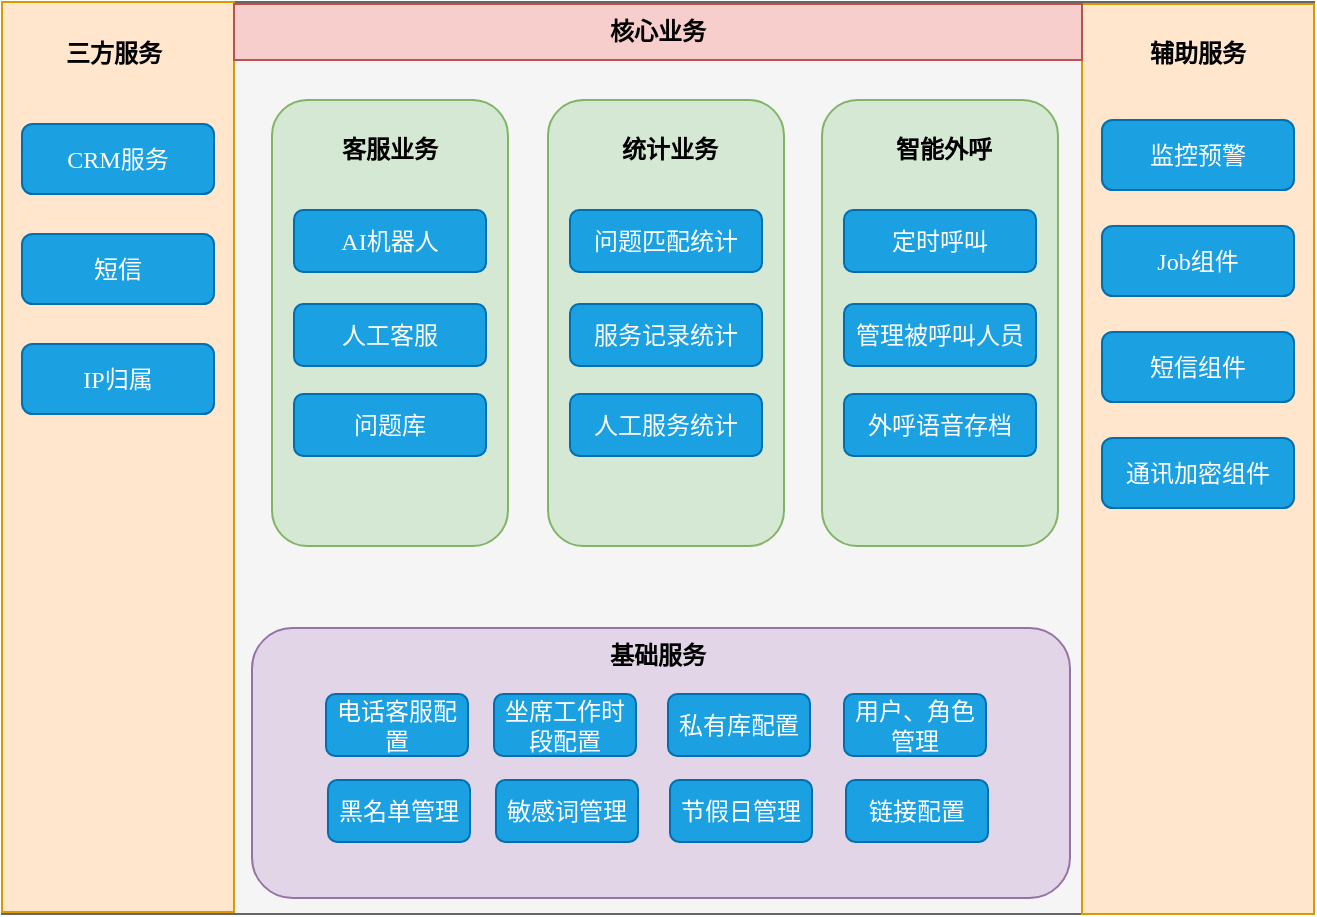 <mxfile version="22.1.1" type="github">
  <diagram name="第 1 页" id="GnDO6N3DueWJBPkfXjhA">
    <mxGraphModel dx="1434" dy="746" grid="0" gridSize="10" guides="1" tooltips="1" connect="1" arrows="1" fold="1" page="0" pageScale="1" pageWidth="827" pageHeight="1169" math="0" shadow="0">
      <root>
        <mxCell id="0" />
        <mxCell id="1" parent="0" />
        <mxCell id="sUnTjPVfXL3tDDWwX9w4-1" value="" style="rounded=0;whiteSpace=wrap;html=1;strokeColor=#666666;fillColor=#f5f5f5;fontColor=#333333;fontFamily=Tahoma;" vertex="1" parent="1">
          <mxGeometry x="43" y="83" width="656" height="456" as="geometry" />
        </mxCell>
        <mxCell id="sUnTjPVfXL3tDDWwX9w4-2" value="" style="rounded=0;whiteSpace=wrap;html=1;strokeColor=#d79b00;fillColor=#ffe6cc;fontFamily=Tahoma;" vertex="1" parent="1">
          <mxGeometry x="43" y="83" width="116" height="455" as="geometry" />
        </mxCell>
        <mxCell id="sUnTjPVfXL3tDDWwX9w4-3" value="" style="rounded=0;whiteSpace=wrap;html=1;strokeColor=#d79b00;fillColor=#ffe6cc;fontFamily=Tahoma;" vertex="1" parent="1">
          <mxGeometry x="583" y="84" width="116" height="455" as="geometry" />
        </mxCell>
        <mxCell id="sUnTjPVfXL3tDDWwX9w4-4" value="三方服务" style="text;html=1;strokeColor=none;fillColor=none;align=center;verticalAlign=middle;whiteSpace=wrap;rounded=0;fontStyle=1;fontFamily=Tahoma;" vertex="1" parent="1">
          <mxGeometry x="69" y="94" width="60" height="30" as="geometry" />
        </mxCell>
        <mxCell id="sUnTjPVfXL3tDDWwX9w4-5" value="辅助服务" style="text;html=1;strokeColor=none;fillColor=none;align=center;verticalAlign=middle;whiteSpace=wrap;rounded=0;fontStyle=1;fontFamily=Tahoma;" vertex="1" parent="1">
          <mxGeometry x="611" y="94" width="60" height="30" as="geometry" />
        </mxCell>
        <mxCell id="sUnTjPVfXL3tDDWwX9w4-6" value="核心业务" style="rounded=0;whiteSpace=wrap;html=1;strokeColor=#b85450;fontStyle=1;fillColor=#f8cecc;fontFamily=Tahoma;" vertex="1" parent="1">
          <mxGeometry x="159" y="84" width="424" height="28" as="geometry" />
        </mxCell>
        <mxCell id="sUnTjPVfXL3tDDWwX9w4-7" value="" style="rounded=1;whiteSpace=wrap;html=1;fillColor=#d5e8d4;strokeColor=#82b366;fontFamily=Tahoma;" vertex="1" parent="1">
          <mxGeometry x="178" y="132" width="118" height="223" as="geometry" />
        </mxCell>
        <mxCell id="sUnTjPVfXL3tDDWwX9w4-8" value="" style="rounded=1;whiteSpace=wrap;html=1;fillColor=#d5e8d4;strokeColor=#82b366;fontFamily=Tahoma;" vertex="1" parent="1">
          <mxGeometry x="316" y="132" width="118" height="223" as="geometry" />
        </mxCell>
        <mxCell id="sUnTjPVfXL3tDDWwX9w4-9" value="" style="rounded=1;whiteSpace=wrap;html=1;fillColor=#d5e8d4;strokeColor=#82b366;fontFamily=Tahoma;" vertex="1" parent="1">
          <mxGeometry x="453" y="132" width="118" height="223" as="geometry" />
        </mxCell>
        <mxCell id="sUnTjPVfXL3tDDWwX9w4-10" value="" style="rounded=1;whiteSpace=wrap;html=1;fillColor=#e1d5e7;strokeColor=#9673a6;fontFamily=Tahoma;" vertex="1" parent="1">
          <mxGeometry x="168" y="396" width="409" height="135" as="geometry" />
        </mxCell>
        <mxCell id="sUnTjPVfXL3tDDWwX9w4-11" value="客服业务" style="text;html=1;strokeColor=none;fillColor=none;align=center;verticalAlign=middle;whiteSpace=wrap;rounded=0;fontStyle=1;fontFamily=Tahoma;" vertex="1" parent="1">
          <mxGeometry x="207" y="142" width="60" height="30" as="geometry" />
        </mxCell>
        <mxCell id="sUnTjPVfXL3tDDWwX9w4-12" value="统计业务" style="text;html=1;strokeColor=none;fillColor=none;align=center;verticalAlign=middle;whiteSpace=wrap;rounded=0;fontStyle=1;fontFamily=Tahoma;" vertex="1" parent="1">
          <mxGeometry x="347" y="142" width="60" height="30" as="geometry" />
        </mxCell>
        <mxCell id="sUnTjPVfXL3tDDWwX9w4-13" value="智能外呼" style="text;html=1;strokeColor=none;fillColor=none;align=center;verticalAlign=middle;whiteSpace=wrap;rounded=0;fontStyle=1;fontFamily=Tahoma;" vertex="1" parent="1">
          <mxGeometry x="484" y="142" width="60" height="30" as="geometry" />
        </mxCell>
        <mxCell id="sUnTjPVfXL3tDDWwX9w4-14" value="AI机器人" style="rounded=1;whiteSpace=wrap;html=1;fillColor=#1ba1e2;fontColor=#ffffff;strokeColor=#006EAF;fontFamily=Tahoma;" vertex="1" parent="1">
          <mxGeometry x="189" y="187" width="96" height="31" as="geometry" />
        </mxCell>
        <mxCell id="sUnTjPVfXL3tDDWwX9w4-15" value="人工客服" style="rounded=1;whiteSpace=wrap;html=1;fillColor=#1ba1e2;fontColor=#ffffff;strokeColor=#006EAF;fontFamily=Tahoma;" vertex="1" parent="1">
          <mxGeometry x="189" y="234" width="96" height="31" as="geometry" />
        </mxCell>
        <mxCell id="sUnTjPVfXL3tDDWwX9w4-16" value="问题库" style="rounded=1;whiteSpace=wrap;html=1;fillColor=#1ba1e2;fontColor=#ffffff;strokeColor=#006EAF;fontFamily=Tahoma;" vertex="1" parent="1">
          <mxGeometry x="189" y="279" width="96" height="31" as="geometry" />
        </mxCell>
        <mxCell id="sUnTjPVfXL3tDDWwX9w4-17" value="问题匹配统计" style="rounded=1;whiteSpace=wrap;html=1;fillColor=#1ba1e2;fontColor=#ffffff;strokeColor=#006EAF;fontFamily=Tahoma;" vertex="1" parent="1">
          <mxGeometry x="327" y="187" width="96" height="31" as="geometry" />
        </mxCell>
        <mxCell id="sUnTjPVfXL3tDDWwX9w4-18" value="服务记录统计" style="rounded=1;whiteSpace=wrap;html=1;fillColor=#1ba1e2;fontColor=#ffffff;strokeColor=#006EAF;fontFamily=Tahoma;" vertex="1" parent="1">
          <mxGeometry x="327" y="234" width="96" height="31" as="geometry" />
        </mxCell>
        <mxCell id="sUnTjPVfXL3tDDWwX9w4-19" value="人工服务统计" style="rounded=1;whiteSpace=wrap;html=1;fillColor=#1ba1e2;fontColor=#ffffff;strokeColor=#006EAF;fontFamily=Tahoma;" vertex="1" parent="1">
          <mxGeometry x="327" y="279" width="96" height="31" as="geometry" />
        </mxCell>
        <mxCell id="sUnTjPVfXL3tDDWwX9w4-20" value="定时呼叫" style="rounded=1;whiteSpace=wrap;html=1;fillColor=#1ba1e2;fontColor=#ffffff;strokeColor=#006EAF;fontFamily=Tahoma;" vertex="1" parent="1">
          <mxGeometry x="464" y="187" width="96" height="31" as="geometry" />
        </mxCell>
        <mxCell id="sUnTjPVfXL3tDDWwX9w4-21" value="管理被呼叫人员" style="rounded=1;whiteSpace=wrap;html=1;fillColor=#1ba1e2;fontColor=#ffffff;strokeColor=#006EAF;fontFamily=Tahoma;" vertex="1" parent="1">
          <mxGeometry x="464" y="234" width="96" height="31" as="geometry" />
        </mxCell>
        <mxCell id="sUnTjPVfXL3tDDWwX9w4-22" value="基础服务" style="text;html=1;strokeColor=none;fillColor=none;align=center;verticalAlign=middle;whiteSpace=wrap;rounded=0;fontFamily=Tahoma;fontStyle=1" vertex="1" parent="1">
          <mxGeometry x="341" y="395" width="60" height="30" as="geometry" />
        </mxCell>
        <mxCell id="sUnTjPVfXL3tDDWwX9w4-24" value="电话客服配置" style="rounded=1;whiteSpace=wrap;html=1;fillColor=#1ba1e2;fontColor=#ffffff;strokeColor=#006EAF;fontFamily=Tahoma;" vertex="1" parent="1">
          <mxGeometry x="205" y="429" width="71" height="31" as="geometry" />
        </mxCell>
        <mxCell id="sUnTjPVfXL3tDDWwX9w4-27" value="坐席工作时段配置" style="rounded=1;whiteSpace=wrap;html=1;fillColor=#1ba1e2;fontColor=#ffffff;strokeColor=#006EAF;fontFamily=Tahoma;" vertex="1" parent="1">
          <mxGeometry x="289" y="429" width="71" height="31" as="geometry" />
        </mxCell>
        <mxCell id="sUnTjPVfXL3tDDWwX9w4-28" value="私有库配置" style="rounded=1;whiteSpace=wrap;html=1;fillColor=#1ba1e2;fontColor=#ffffff;strokeColor=#006EAF;fontFamily=Tahoma;" vertex="1" parent="1">
          <mxGeometry x="376" y="429" width="71" height="31" as="geometry" />
        </mxCell>
        <mxCell id="sUnTjPVfXL3tDDWwX9w4-29" value="用户、角色管理" style="rounded=1;whiteSpace=wrap;html=1;fillColor=#1ba1e2;fontColor=#ffffff;strokeColor=#006EAF;fontFamily=Tahoma;" vertex="1" parent="1">
          <mxGeometry x="464" y="429" width="71" height="31" as="geometry" />
        </mxCell>
        <mxCell id="sUnTjPVfXL3tDDWwX9w4-30" value="黑名单管理" style="rounded=1;whiteSpace=wrap;html=1;fillColor=#1ba1e2;fontColor=#ffffff;strokeColor=#006EAF;fontFamily=Tahoma;" vertex="1" parent="1">
          <mxGeometry x="206" y="472" width="71" height="31" as="geometry" />
        </mxCell>
        <mxCell id="sUnTjPVfXL3tDDWwX9w4-31" value="敏感词管理" style="rounded=1;whiteSpace=wrap;html=1;fillColor=#1ba1e2;fontColor=#ffffff;strokeColor=#006EAF;fontFamily=Tahoma;" vertex="1" parent="1">
          <mxGeometry x="290" y="472" width="71" height="31" as="geometry" />
        </mxCell>
        <mxCell id="sUnTjPVfXL3tDDWwX9w4-32" value="节假日管理" style="rounded=1;whiteSpace=wrap;html=1;fillColor=#1ba1e2;fontColor=#ffffff;strokeColor=#006EAF;fontFamily=Tahoma;" vertex="1" parent="1">
          <mxGeometry x="377" y="472" width="71" height="31" as="geometry" />
        </mxCell>
        <mxCell id="sUnTjPVfXL3tDDWwX9w4-33" value="链接配置" style="rounded=1;whiteSpace=wrap;html=1;fillColor=#1ba1e2;fontColor=#ffffff;strokeColor=#006EAF;fontFamily=Tahoma;" vertex="1" parent="1">
          <mxGeometry x="465" y="472" width="71" height="31" as="geometry" />
        </mxCell>
        <mxCell id="sUnTjPVfXL3tDDWwX9w4-34" value="外呼语音存档" style="rounded=1;whiteSpace=wrap;html=1;fillColor=#1ba1e2;fontColor=#ffffff;strokeColor=#006EAF;fontFamily=Tahoma;" vertex="1" parent="1">
          <mxGeometry x="464" y="279" width="96" height="31" as="geometry" />
        </mxCell>
        <mxCell id="sUnTjPVfXL3tDDWwX9w4-35" value="CRM服务" style="rounded=1;whiteSpace=wrap;html=1;fillColor=#1ba1e2;fontColor=#ffffff;strokeColor=#006EAF;fontFamily=Tahoma;" vertex="1" parent="1">
          <mxGeometry x="53" y="144" width="96" height="35" as="geometry" />
        </mxCell>
        <mxCell id="sUnTjPVfXL3tDDWwX9w4-36" value="短信" style="rounded=1;whiteSpace=wrap;html=1;fillColor=#1ba1e2;fontColor=#ffffff;strokeColor=#006EAF;fontFamily=Tahoma;" vertex="1" parent="1">
          <mxGeometry x="53" y="199" width="96" height="35" as="geometry" />
        </mxCell>
        <mxCell id="sUnTjPVfXL3tDDWwX9w4-37" value="IP归属" style="rounded=1;whiteSpace=wrap;html=1;fillColor=#1ba1e2;fontColor=#ffffff;strokeColor=#006EAF;fontFamily=Tahoma;" vertex="1" parent="1">
          <mxGeometry x="53" y="254" width="96" height="35" as="geometry" />
        </mxCell>
        <mxCell id="sUnTjPVfXL3tDDWwX9w4-38" value="监控预警" style="rounded=1;whiteSpace=wrap;html=1;fillColor=#1ba1e2;fontColor=#ffffff;strokeColor=#006EAF;fontFamily=Tahoma;" vertex="1" parent="1">
          <mxGeometry x="593" y="142" width="96" height="35" as="geometry" />
        </mxCell>
        <mxCell id="sUnTjPVfXL3tDDWwX9w4-39" value="Job组件" style="rounded=1;whiteSpace=wrap;html=1;fillColor=#1ba1e2;fontColor=#ffffff;strokeColor=#006EAF;fontFamily=Tahoma;" vertex="1" parent="1">
          <mxGeometry x="593" y="195" width="96" height="35" as="geometry" />
        </mxCell>
        <mxCell id="sUnTjPVfXL3tDDWwX9w4-40" value="短信组件" style="rounded=1;whiteSpace=wrap;html=1;fillColor=#1ba1e2;fontColor=#ffffff;strokeColor=#006EAF;fontFamily=Tahoma;" vertex="1" parent="1">
          <mxGeometry x="593" y="248" width="96" height="35" as="geometry" />
        </mxCell>
        <mxCell id="sUnTjPVfXL3tDDWwX9w4-41" value="通讯加密组件" style="rounded=1;whiteSpace=wrap;html=1;fillColor=#1ba1e2;fontColor=#ffffff;strokeColor=#006EAF;fontFamily=Tahoma;" vertex="1" parent="1">
          <mxGeometry x="593" y="301" width="96" height="35" as="geometry" />
        </mxCell>
      </root>
    </mxGraphModel>
  </diagram>
</mxfile>

